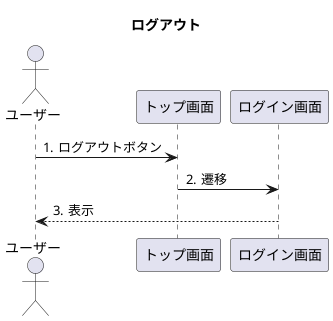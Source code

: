@startuml
title ログアウト
actor ユーザー
autonumber "#."

ユーザー->トップ画面:ログアウトボタン
トップ画面->ログイン画面:遷移
ログイン画面-->ユーザー:表示

@enduml